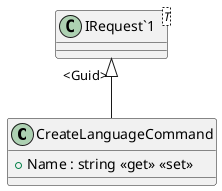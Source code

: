 @startuml
class CreateLanguageCommand {
    + Name : string <<get>> <<set>>
}
class "IRequest`1"<T> {
}
"IRequest`1" "<Guid>" <|-- CreateLanguageCommand
@enduml
